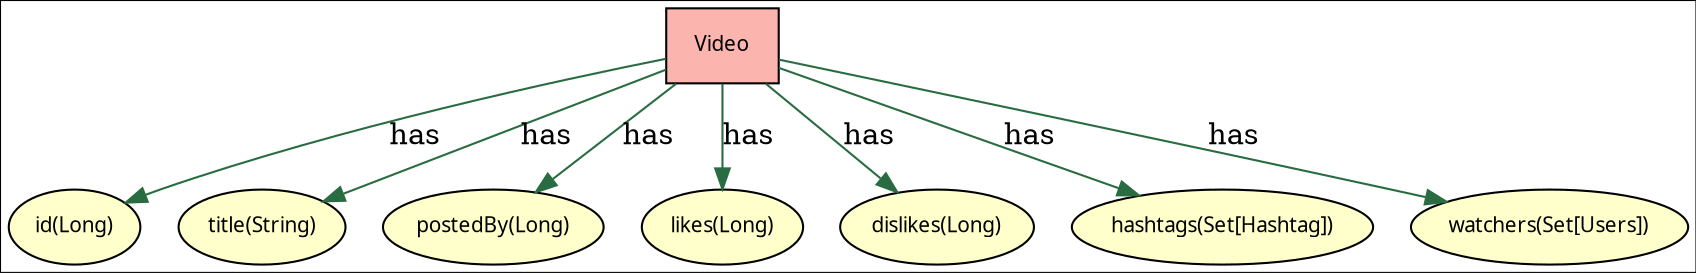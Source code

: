 digraph G {
    node[shape=rectangle, fontname=Tahoma, fontsize=10, style="filled",
        gradientangle="270", fillcolor="bisque", colorscheme="pastel19"]
  	colorscheme="pastel19"
    cluster=true;

		Video [fillcolor="1"]
		
		

		
	    id [label="id(Long)" fillcolor="6" shape=ellipse ]
	    
            Video -> id [color="#2A6C41" label="has"]
	    
		
	    title [label="title(String)" fillcolor="6" shape=ellipse ]
	    
            Video -> title [color="#2A6C41" label="has"]
	    
		
	    postedBy [label="postedBy(Long)" fillcolor="6" shape=ellipse ]
	    
            Video -> postedBy [color="#2A6C41" label="has"]
	    
		
	    likes [label="likes(Long)" fillcolor="6" shape=ellipse ]
	    
            Video -> likes [color="#2A6C41" label="has"]
	    
		
	    dislikes [label="dislikes(Long)" fillcolor="6" shape=ellipse ]
	    
            Video -> dislikes [color="#2A6C41" label="has"]
	    
		
	    hashtags [label="hashtags(Set[Hashtag])" fillcolor="6" shape=ellipse ]
	    
            Video -> hashtags [color="#2A6C41" label="has"]
	    
		
	    watchers [label="watchers(Set[Users])" fillcolor="6" shape=ellipse ]
	    
            Video -> watchers [color="#2A6C41" label="has"]
	    
	
}

